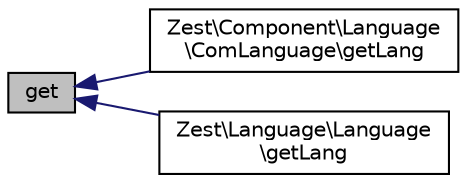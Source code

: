 digraph "get"
{
  edge [fontname="Helvetica",fontsize="10",labelfontname="Helvetica",labelfontsize="10"];
  node [fontname="Helvetica",fontsize="10",shape=record];
  rankdir="LR";
  Node6 [label="get",height=0.2,width=0.4,color="black", fillcolor="grey75", style="filled", fontcolor="black"];
  Node6 -> Node7 [dir="back",color="midnightblue",fontsize="10",style="solid",fontname="Helvetica"];
  Node7 [label="Zest\\Component\\Language\l\\ComLanguage\\getLang",height=0.2,width=0.4,color="black", fillcolor="white", style="filled",URL="$class_zest_1_1_component_1_1_language_1_1_com_language.html#a077fea27c088bf2ea25704aab2f715dd"];
  Node6 -> Node8 [dir="back",color="midnightblue",fontsize="10",style="solid",fontname="Helvetica"];
  Node8 [label="Zest\\Language\\Language\l\\getLang",height=0.2,width=0.4,color="black", fillcolor="white", style="filled",URL="$class_zest_1_1_language_1_1_language.html#a077fea27c088bf2ea25704aab2f715dd"];
}
